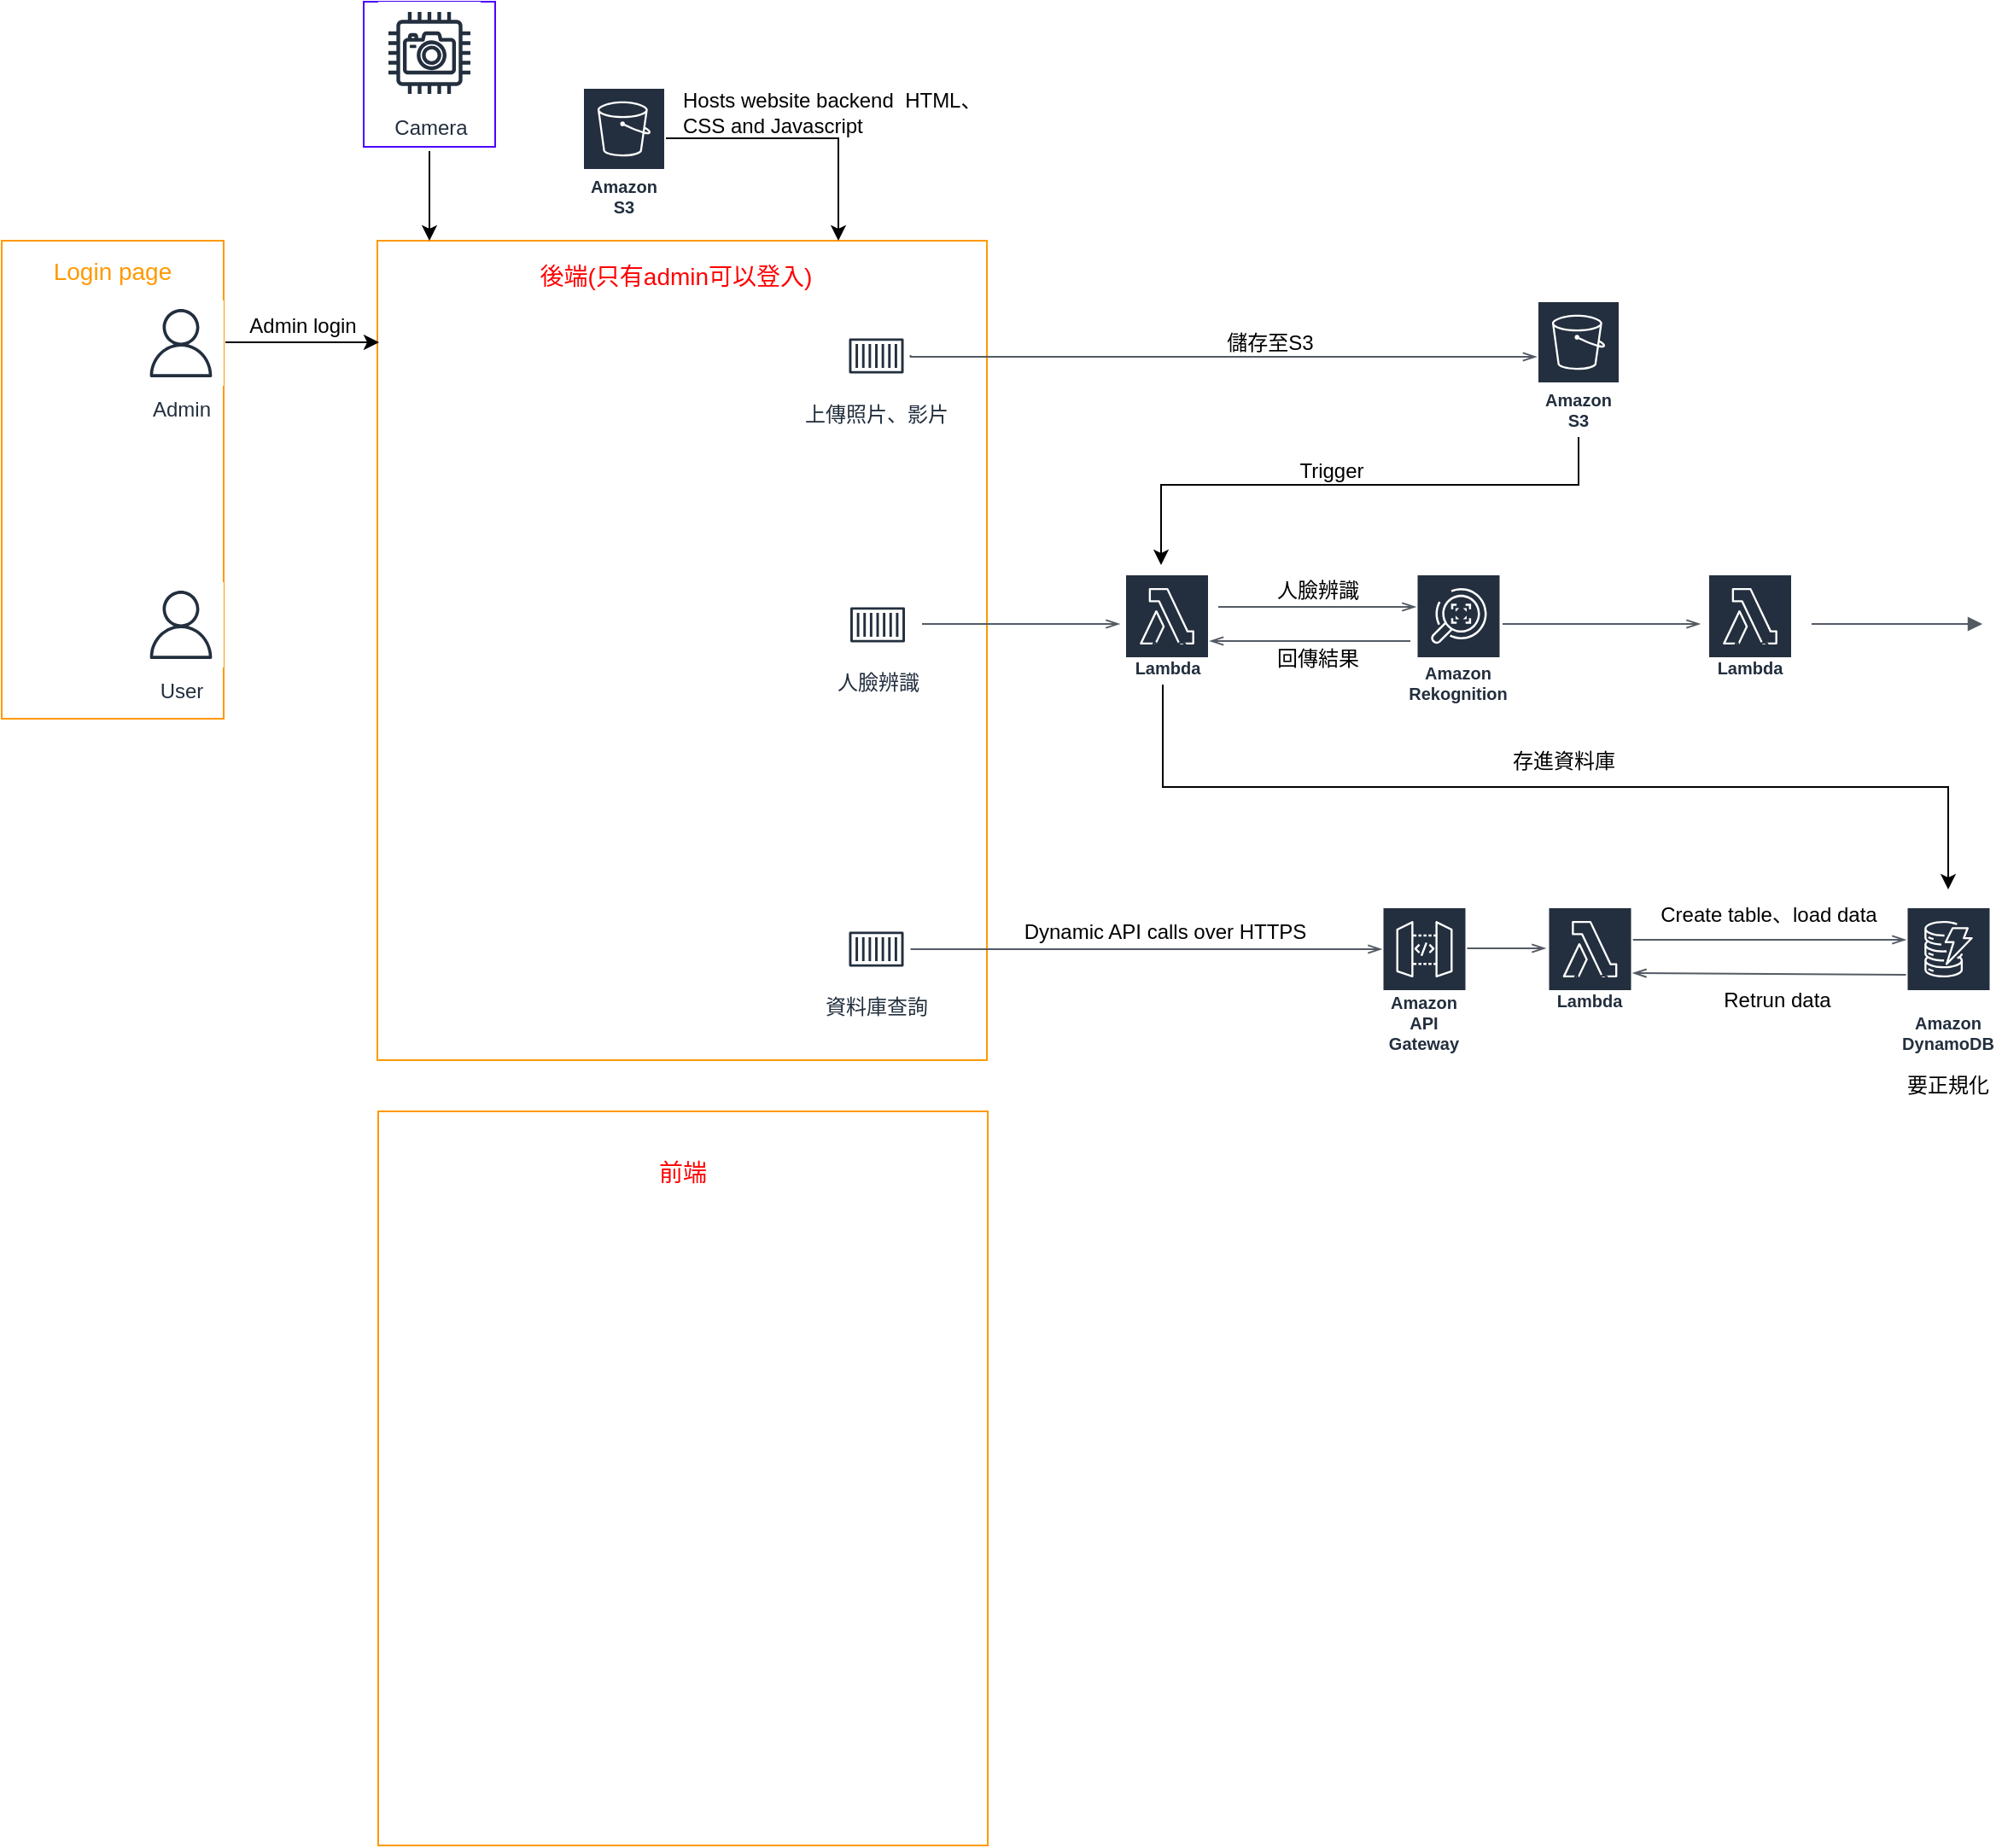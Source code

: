 <mxfile version="22.1.20" type="github">
  <diagram name="第 1 页" id="VFCjEm5W6MaqiMix1aKl">
    <mxGraphModel dx="2261" dy="1949" grid="1" gridSize="10" guides="1" tooltips="1" connect="1" arrows="1" fold="1" page="1" pageScale="1" pageWidth="827" pageHeight="1169" math="0" shadow="0">
      <root>
        <mxCell id="0" />
        <mxCell id="1" parent="0" />
        <mxCell id="pPQGrUG8o8pBh9T2TDlA-16" value="" style="outlineConnect=0;gradientColor=none;html=1;whiteSpace=wrap;fontSize=12;fontStyle=0;strokeColor=#FF9900;fillColor=none;verticalAlign=top;align=center;fontColor=#FF9900;dashed=0;spacingTop=3;" parent="1" vertex="1">
          <mxGeometry x="70.5" y="600" width="357" height="430" as="geometry" />
        </mxCell>
        <mxCell id="O1jKtoPmyAMp938oBS-_-8" value="" style="outlineConnect=0;gradientColor=none;html=1;whiteSpace=wrap;fontSize=12;fontStyle=0;strokeColor=#FF9900;fillColor=none;verticalAlign=top;align=center;fontColor=#FF9900;dashed=0;spacingTop=3;" parent="1" vertex="1">
          <mxGeometry x="70" y="90" width="357" height="480" as="geometry" />
        </mxCell>
        <mxCell id="O1jKtoPmyAMp938oBS-_-39" value="&lt;font style=&quot;font-size: 14px;&quot;&gt;Login page&lt;/font&gt;" style="outlineConnect=0;gradientColor=none;html=1;whiteSpace=wrap;fontSize=12;fontStyle=0;strokeColor=#FF9900;fillColor=none;verticalAlign=top;align=center;fontColor=#FF9900;dashed=0;spacingTop=3;" parent="1" vertex="1">
          <mxGeometry x="-150" y="90" width="130" height="280" as="geometry" />
        </mxCell>
        <mxCell id="O1jKtoPmyAMp938oBS-_-44" style="edgeStyle=orthogonalEdgeStyle;rounded=0;orthogonalLoop=1;jettySize=auto;html=1;" parent="1" edge="1">
          <mxGeometry relative="1" as="geometry">
            <mxPoint x="71" y="149.5" as="targetPoint" />
            <mxPoint x="-19" y="149.5" as="sourcePoint" />
          </mxGeometry>
        </mxCell>
        <mxCell id="O1jKtoPmyAMp938oBS-_-2" value="Admin&lt;br&gt;" style="sketch=0;outlineConnect=0;fontColor=#232F3E;gradientColor=none;strokeColor=#232F3E;fillColor=#ffffff;dashed=0;verticalLabelPosition=bottom;verticalAlign=top;align=center;html=1;fontSize=12;fontStyle=0;aspect=fixed;shape=mxgraph.aws4.resourceIcon;resIcon=mxgraph.aws4.user;" parent="1" vertex="1">
          <mxGeometry x="-70" y="125" width="50" height="50" as="geometry" />
        </mxCell>
        <mxCell id="O1jKtoPmyAMp938oBS-_-15" value="資料庫查詢" style="sketch=0;outlineConnect=0;fontColor=#232F3E;gradientColor=none;strokeColor=#232F3E;fillColor=#ffffff;dashed=0;verticalLabelPosition=bottom;verticalAlign=top;align=center;html=1;fontSize=12;fontStyle=0;aspect=fixed;shape=mxgraph.aws4.resourceIcon;resIcon=mxgraph.aws4.container_1;" parent="1" vertex="1">
          <mxGeometry x="342.25" y="485" width="40" height="40" as="geometry" />
        </mxCell>
        <mxCell id="O1jKtoPmyAMp938oBS-_-17" value="人臉辨識" style="sketch=0;outlineConnect=0;fontColor=#232F3E;gradientColor=none;strokeColor=#232F3E;fillColor=#ffffff;dashed=0;verticalLabelPosition=bottom;verticalAlign=top;align=center;html=1;fontSize=12;fontStyle=0;aspect=fixed;shape=mxgraph.aws4.resourceIcon;resIcon=mxgraph.aws4.container_1;" parent="1" vertex="1">
          <mxGeometry x="343" y="295" width="40" height="40" as="geometry" />
        </mxCell>
        <mxCell id="O1jKtoPmyAMp938oBS-_-25" style="edgeStyle=orthogonalEdgeStyle;rounded=0;orthogonalLoop=1;jettySize=auto;html=1;exitX=0.5;exitY=1;exitDx=0;exitDy=0;" parent="1" edge="1">
          <mxGeometry relative="1" as="geometry">
            <mxPoint x="316.75" y="157.5" as="sourcePoint" />
            <mxPoint x="316.75" y="157.5" as="targetPoint" />
          </mxGeometry>
        </mxCell>
        <mxCell id="O1jKtoPmyAMp938oBS-_-31" value="Amazon DynamoDB" style="sketch=0;outlineConnect=0;fontColor=#232F3E;gradientColor=none;strokeColor=#ffffff;fillColor=#232F3E;dashed=0;verticalLabelPosition=middle;verticalAlign=bottom;align=center;html=1;whiteSpace=wrap;fontSize=10;fontStyle=1;spacing=3;shape=mxgraph.aws4.productIcon;prIcon=mxgraph.aws4.dynamodb;" parent="1" vertex="1">
          <mxGeometry x="965.25" y="480" width="50" height="90" as="geometry" />
        </mxCell>
        <mxCell id="O1jKtoPmyAMp938oBS-_-34" value="Retrun data" style="text;html=1;strokeColor=none;fillColor=none;align=center;verticalAlign=middle;whiteSpace=wrap;rounded=0;" parent="1" vertex="1">
          <mxGeometry x="855.25" y="520" width="70" height="30" as="geometry" />
        </mxCell>
        <mxCell id="O1jKtoPmyAMp938oBS-_-35" value="" style="edgeStyle=orthogonalEdgeStyle;html=1;endArrow=openThin;elbow=vertical;startArrow=none;endFill=0;strokeColor=#545B64;rounded=0;entryX=0;entryY=0.222;entryDx=0;entryDy=0;entryPerimeter=0;" parent="1" edge="1">
          <mxGeometry width="100" relative="1" as="geometry">
            <mxPoint x="805.25" y="499.52" as="sourcePoint" />
            <mxPoint x="965.25" y="499.5" as="targetPoint" />
          </mxGeometry>
        </mxCell>
        <mxCell id="O1jKtoPmyAMp938oBS-_-36" value="Create table、load data" style="text;html=1;strokeColor=none;fillColor=none;align=center;verticalAlign=middle;whiteSpace=wrap;rounded=0;" parent="1" vertex="1">
          <mxGeometry x="815.25" y="470" width="140" height="30" as="geometry" />
        </mxCell>
        <mxCell id="O1jKtoPmyAMp938oBS-_-37" value="Amazon S3" style="sketch=0;outlineConnect=0;fontColor=#232F3E;gradientColor=none;strokeColor=#ffffff;fillColor=#232F3E;dashed=0;verticalLabelPosition=middle;verticalAlign=bottom;align=center;html=1;whiteSpace=wrap;fontSize=10;fontStyle=1;spacing=3;shape=mxgraph.aws4.productIcon;prIcon=mxgraph.aws4.s3;" parent="1" vertex="1">
          <mxGeometry x="190" width="49" height="80" as="geometry" />
        </mxCell>
        <mxCell id="O1jKtoPmyAMp938oBS-_-38" value="Hosts website backend&amp;nbsp; HTML、CSS and Javascript&amp;nbsp;&amp;nbsp;" style="text;html=1;strokeColor=none;fillColor=none;align=left;verticalAlign=middle;whiteSpace=wrap;rounded=0;" parent="1" vertex="1">
          <mxGeometry x="247" width="201" height="30" as="geometry" />
        </mxCell>
        <mxCell id="O1jKtoPmyAMp938oBS-_-40" value="User" style="sketch=0;outlineConnect=0;fontColor=#232F3E;gradientColor=none;strokeColor=#232F3E;fillColor=#ffffff;dashed=0;verticalLabelPosition=bottom;verticalAlign=top;align=center;html=1;fontSize=12;fontStyle=0;aspect=fixed;shape=mxgraph.aws4.resourceIcon;resIcon=mxgraph.aws4.user;" parent="1" vertex="1">
          <mxGeometry x="-70" y="290" width="50" height="50" as="geometry" />
        </mxCell>
        <mxCell id="O1jKtoPmyAMp938oBS-_-45" value="Admin login" style="text;html=1;strokeColor=none;fillColor=none;align=center;verticalAlign=middle;whiteSpace=wrap;rounded=0;" parent="1" vertex="1">
          <mxGeometry x="-9" y="125" width="71" height="30" as="geometry" />
        </mxCell>
        <mxCell id="O1jKtoPmyAMp938oBS-_-46" value="要正規化" style="text;html=1;strokeColor=none;fillColor=none;align=center;verticalAlign=middle;whiteSpace=wrap;rounded=0;" parent="1" vertex="1">
          <mxGeometry x="960.25" y="570" width="60" height="30" as="geometry" />
        </mxCell>
        <mxCell id="O1jKtoPmyAMp938oBS-_-47" value="Amazon Rekognition" style="sketch=0;outlineConnect=0;fontColor=#232F3E;gradientColor=none;strokeColor=#ffffff;fillColor=#232F3E;dashed=0;verticalLabelPosition=middle;verticalAlign=bottom;align=center;html=1;whiteSpace=wrap;fontSize=10;fontStyle=1;spacing=3;shape=mxgraph.aws4.productIcon;prIcon=mxgraph.aws4.rekognition;" parent="1" vertex="1">
          <mxGeometry x="678.25" y="285" width="50" height="80" as="geometry" />
        </mxCell>
        <mxCell id="a6JBxLxwtquYG9cKJR-4-1" value="AWS Lambda" style="sketch=0;outlineConnect=0;fontColor=#232F3E;gradientColor=none;strokeColor=#ffffff;fillColor=#232F3E;dashed=0;verticalLabelPosition=middle;verticalAlign=bottom;align=center;html=1;whiteSpace=wrap;fontSize=10;fontStyle=1;spacing=3;shape=mxgraph.aws4.productIcon;prIcon=mxgraph.aws4.lambda;" parent="1" vertex="1">
          <mxGeometry x="755.25" y="480" width="50" height="65" as="geometry" />
        </mxCell>
        <mxCell id="a6JBxLxwtquYG9cKJR-4-6" value="Amazon API Gateway" style="sketch=0;outlineConnect=0;fontColor=#232F3E;gradientColor=none;strokeColor=#ffffff;fillColor=#232F3E;dashed=0;verticalLabelPosition=middle;verticalAlign=bottom;align=center;html=1;whiteSpace=wrap;fontSize=10;fontStyle=1;spacing=3;shape=mxgraph.aws4.productIcon;prIcon=mxgraph.aws4.api_gateway;" parent="1" vertex="1">
          <mxGeometry x="658.25" y="480" width="50" height="90" as="geometry" />
        </mxCell>
        <mxCell id="a6JBxLxwtquYG9cKJR-4-8" value="" style="edgeStyle=orthogonalEdgeStyle;html=1;endArrow=openThin;elbow=vertical;startArrow=none;endFill=0;strokeColor=#545B64;rounded=0;" parent="1" source="O1jKtoPmyAMp938oBS-_-15" edge="1">
          <mxGeometry width="100" relative="1" as="geometry">
            <mxPoint x="422.25" y="505" as="sourcePoint" />
            <mxPoint x="658.25" y="505" as="targetPoint" />
          </mxGeometry>
        </mxCell>
        <mxCell id="a6JBxLxwtquYG9cKJR-4-14" value="" style="edgeStyle=orthogonalEdgeStyle;html=1;endArrow=none;elbow=vertical;startArrow=openThin;startFill=0;strokeColor=#545B64;rounded=0;entryX=0;entryY=0.444;entryDx=0;entryDy=0;entryPerimeter=0;" parent="1" target="O1jKtoPmyAMp938oBS-_-31" edge="1">
          <mxGeometry width="100" relative="1" as="geometry">
            <mxPoint x="805.25" y="519" as="sourcePoint" />
            <mxPoint x="905.25" y="519" as="targetPoint" />
          </mxGeometry>
        </mxCell>
        <mxCell id="a6JBxLxwtquYG9cKJR-4-15" value="" style="edgeStyle=orthogonalEdgeStyle;html=1;endArrow=openThin;elbow=vertical;startArrow=none;endFill=0;strokeColor=#545B64;rounded=0;" parent="1" edge="1">
          <mxGeometry width="100" relative="1" as="geometry">
            <mxPoint x="708.25" y="504.5" as="sourcePoint" />
            <mxPoint x="754.25" y="504.5" as="targetPoint" />
          </mxGeometry>
        </mxCell>
        <mxCell id="a6JBxLxwtquYG9cKJR-4-17" value="Dynamic API calls over HTTPS" style="text;html=1;strokeColor=none;fillColor=none;align=center;verticalAlign=middle;whiteSpace=wrap;rounded=0;" parent="1" vertex="1">
          <mxGeometry x="435.25" y="480" width="193" height="30" as="geometry" />
        </mxCell>
        <mxCell id="a6JBxLxwtquYG9cKJR-4-18" style="edgeStyle=orthogonalEdgeStyle;rounded=0;orthogonalLoop=1;jettySize=auto;html=1;" parent="1" source="O1jKtoPmyAMp938oBS-_-37" edge="1">
          <mxGeometry relative="1" as="geometry">
            <mxPoint x="340" y="90" as="targetPoint" />
            <Array as="points">
              <mxPoint x="340" y="30" />
              <mxPoint x="340" y="90" />
            </Array>
          </mxGeometry>
        </mxCell>
        <mxCell id="pPQGrUG8o8pBh9T2TDlA-6" style="edgeStyle=orthogonalEdgeStyle;rounded=0;orthogonalLoop=1;jettySize=auto;html=1;" parent="1" source="a6JBxLxwtquYG9cKJR-4-19" edge="1">
          <mxGeometry relative="1" as="geometry">
            <mxPoint x="529" y="280" as="targetPoint" />
            <Array as="points">
              <mxPoint x="774" y="233" />
              <mxPoint x="529" y="233" />
              <mxPoint x="529" y="260" />
            </Array>
          </mxGeometry>
        </mxCell>
        <mxCell id="a6JBxLxwtquYG9cKJR-4-19" value="Amazon S3" style="sketch=0;outlineConnect=0;fontColor=#232F3E;gradientColor=none;strokeColor=#ffffff;fillColor=#232F3E;dashed=0;verticalLabelPosition=middle;verticalAlign=bottom;align=center;html=1;whiteSpace=wrap;fontSize=10;fontStyle=1;spacing=3;shape=mxgraph.aws4.productIcon;prIcon=mxgraph.aws4.s3;" parent="1" vertex="1">
          <mxGeometry x="749" y="125" width="49" height="80" as="geometry" />
        </mxCell>
        <mxCell id="a6JBxLxwtquYG9cKJR-4-24" value="上傳照片、影片" style="sketch=0;outlineConnect=0;fontColor=#232F3E;gradientColor=none;strokeColor=#232F3E;fillColor=#ffffff;dashed=0;verticalLabelPosition=bottom;verticalAlign=top;align=center;html=1;fontSize=12;fontStyle=0;aspect=fixed;shape=mxgraph.aws4.resourceIcon;resIcon=mxgraph.aws4.container_1;" parent="1" vertex="1">
          <mxGeometry x="342.25" y="137.5" width="40" height="40" as="geometry" />
        </mxCell>
        <mxCell id="a6JBxLxwtquYG9cKJR-4-30" value="儲存至S3" style="text;html=1;strokeColor=none;fillColor=none;align=center;verticalAlign=middle;whiteSpace=wrap;rounded=0;" parent="1" vertex="1">
          <mxGeometry x="507.5" y="135" width="170" height="30" as="geometry" />
        </mxCell>
        <mxCell id="a6JBxLxwtquYG9cKJR-4-31" value="" style="edgeStyle=orthogonalEdgeStyle;html=1;endArrow=openThin;elbow=vertical;startArrow=none;endFill=0;strokeColor=#545B64;rounded=0;" parent="1" target="a6JBxLxwtquYG9cKJR-4-19" edge="1">
          <mxGeometry width="100" relative="1" as="geometry">
            <mxPoint x="382.25" y="157" as="sourcePoint" />
            <mxPoint x="498.25" y="157" as="targetPoint" />
            <Array as="points">
              <mxPoint x="382" y="158" />
            </Array>
          </mxGeometry>
        </mxCell>
        <mxCell id="pPQGrUG8o8pBh9T2TDlA-1" value="AWS Lambda" style="sketch=0;outlineConnect=0;fontColor=#232F3E;gradientColor=none;strokeColor=#ffffff;fillColor=#232F3E;dashed=0;verticalLabelPosition=middle;verticalAlign=bottom;align=center;html=1;whiteSpace=wrap;fontSize=10;fontStyle=1;spacing=3;shape=mxgraph.aws4.productIcon;prIcon=mxgraph.aws4.lambda;" parent="1" vertex="1">
          <mxGeometry x="507.5" y="285" width="50" height="65" as="geometry" />
        </mxCell>
        <mxCell id="pPQGrUG8o8pBh9T2TDlA-9" style="edgeStyle=orthogonalEdgeStyle;rounded=0;orthogonalLoop=1;jettySize=auto;html=1;" parent="1" edge="1">
          <mxGeometry relative="1" as="geometry">
            <mxPoint x="990" y="470" as="targetPoint" />
            <mxPoint x="530" y="350" as="sourcePoint" />
            <Array as="points">
              <mxPoint x="530" y="410" />
              <mxPoint x="990" y="410" />
            </Array>
          </mxGeometry>
        </mxCell>
        <mxCell id="pPQGrUG8o8pBh9T2TDlA-2" value="AWS Lambda" style="sketch=0;outlineConnect=0;fontColor=#232F3E;gradientColor=none;strokeColor=#ffffff;fillColor=#232F3E;dashed=0;verticalLabelPosition=middle;verticalAlign=bottom;align=center;html=1;whiteSpace=wrap;fontSize=10;fontStyle=1;spacing=3;shape=mxgraph.aws4.productIcon;prIcon=mxgraph.aws4.lambda;" parent="1" vertex="1">
          <mxGeometry x="849" y="285" width="50" height="65" as="geometry" />
        </mxCell>
        <mxCell id="pPQGrUG8o8pBh9T2TDlA-3" value="" style="edgeStyle=orthogonalEdgeStyle;html=1;endArrow=openThin;elbow=vertical;startArrow=none;endFill=0;strokeColor=#545B64;rounded=0;" parent="1" edge="1">
          <mxGeometry width="100" relative="1" as="geometry">
            <mxPoint x="389" y="314.5" as="sourcePoint" />
            <mxPoint x="504.75" y="314.5" as="targetPoint" />
          </mxGeometry>
        </mxCell>
        <mxCell id="pPQGrUG8o8pBh9T2TDlA-4" value="" style="edgeStyle=orthogonalEdgeStyle;html=1;endArrow=openThin;elbow=vertical;startArrow=none;endFill=0;strokeColor=#545B64;rounded=0;" parent="1" edge="1">
          <mxGeometry width="100" relative="1" as="geometry">
            <mxPoint x="562.5" y="304.5" as="sourcePoint" />
            <mxPoint x="678.25" y="304.5" as="targetPoint" />
          </mxGeometry>
        </mxCell>
        <mxCell id="pPQGrUG8o8pBh9T2TDlA-5" value="" style="edgeStyle=orthogonalEdgeStyle;html=1;endArrow=openThin;elbow=vertical;startArrow=none;endFill=0;strokeColor=#545B64;rounded=0;" parent="1" edge="1">
          <mxGeometry width="100" relative="1" as="geometry">
            <mxPoint x="729" y="314.5" as="sourcePoint" />
            <mxPoint x="844.75" y="314.5" as="targetPoint" />
          </mxGeometry>
        </mxCell>
        <mxCell id="pPQGrUG8o8pBh9T2TDlA-7" value="Trigger" style="text;html=1;strokeColor=none;fillColor=none;align=center;verticalAlign=middle;whiteSpace=wrap;rounded=0;" parent="1" vertex="1">
          <mxGeometry x="599" y="210" width="60" height="30" as="geometry" />
        </mxCell>
        <mxCell id="pPQGrUG8o8pBh9T2TDlA-8" value="人臉辨識" style="text;html=1;strokeColor=none;fillColor=none;align=center;verticalAlign=middle;whiteSpace=wrap;rounded=0;" parent="1" vertex="1">
          <mxGeometry x="591" y="280" width="60" height="30" as="geometry" />
        </mxCell>
        <mxCell id="pPQGrUG8o8pBh9T2TDlA-14" value="&lt;font color=&quot;#ff0000&quot; style=&quot;font-size: 14px;&quot;&gt;後端(只有admin可以登入)&lt;/font&gt;" style="text;html=1;strokeColor=none;fillColor=none;align=center;verticalAlign=middle;whiteSpace=wrap;rounded=0;fontSize=16;" parent="1" vertex="1">
          <mxGeometry x="130" y="95" width="230" height="30" as="geometry" />
        </mxCell>
        <mxCell id="pPQGrUG8o8pBh9T2TDlA-15" value="&lt;font color=&quot;#ff0000&quot; style=&quot;font-size: 14px;&quot;&gt;前端&lt;/font&gt;" style="text;html=1;strokeColor=none;fillColor=none;align=center;verticalAlign=middle;whiteSpace=wrap;rounded=0;fontSize=16;" parent="1" vertex="1">
          <mxGeometry x="172.75" y="620" width="151.5" height="30" as="geometry" />
        </mxCell>
        <mxCell id="Vm1vwxEjEGVl82Kh1ue6-1" style="edgeStyle=orthogonalEdgeStyle;rounded=0;orthogonalLoop=1;jettySize=auto;html=1;" edge="1" parent="1" target="O1jKtoPmyAMp938oBS-_-8">
          <mxGeometry relative="1" as="geometry">
            <mxPoint x="100.5" y="37.5" as="sourcePoint" />
            <Array as="points">
              <mxPoint x="101" y="90" />
              <mxPoint x="101" y="90" />
            </Array>
          </mxGeometry>
        </mxCell>
        <mxCell id="pPQGrUG8o8pBh9T2TDlA-26" value="" style="outlineConnect=0;gradientColor=none;html=1;whiteSpace=wrap;fontSize=12;fontStyle=0;strokeColor=#4c00ff;fillColor=none;verticalAlign=top;align=center;fontColor=#0062ff;dashed=0;spacingTop=3;" parent="1" vertex="1">
          <mxGeometry x="62" y="-50" width="77" height="85" as="geometry" />
        </mxCell>
        <mxCell id="Vm1vwxEjEGVl82Kh1ue6-2" value="" style="edgeStyle=orthogonalEdgeStyle;html=1;endArrow=none;elbow=vertical;startArrow=openThin;startFill=0;strokeColor=#545B64;rounded=0;" edge="1" parent="1">
          <mxGeometry width="100" relative="1" as="geometry">
            <mxPoint x="557.5" y="324.5" as="sourcePoint" />
            <mxPoint x="675" y="324.5" as="targetPoint" />
          </mxGeometry>
        </mxCell>
        <mxCell id="Vm1vwxEjEGVl82Kh1ue6-3" value="回傳結果" style="text;html=1;strokeColor=none;fillColor=none;align=center;verticalAlign=middle;whiteSpace=wrap;rounded=0;" vertex="1" parent="1">
          <mxGeometry x="570" y="320" width="102" height="30" as="geometry" />
        </mxCell>
        <mxCell id="Vm1vwxEjEGVl82Kh1ue6-5" value="存進資料庫" style="text;html=1;strokeColor=none;fillColor=none;align=center;verticalAlign=middle;whiteSpace=wrap;rounded=0;" vertex="1" parent="1">
          <mxGeometry x="720" y="380" width="90" height="30" as="geometry" />
        </mxCell>
        <mxCell id="Vm1vwxEjEGVl82Kh1ue6-7" value="" style="edgeStyle=orthogonalEdgeStyle;html=1;endArrow=block;elbow=vertical;startArrow=none;endFill=1;strokeColor=#545B64;rounded=0;" edge="1" parent="1">
          <mxGeometry width="100" relative="1" as="geometry">
            <mxPoint x="910" y="314.5" as="sourcePoint" />
            <mxPoint x="1010" y="314.5" as="targetPoint" />
          </mxGeometry>
        </mxCell>
        <mxCell id="Vm1vwxEjEGVl82Kh1ue6-8" value="Camera" style="sketch=0;outlineConnect=0;fontColor=#232F3E;gradientColor=none;strokeColor=#232F3E;fillColor=#ffffff;dashed=0;verticalLabelPosition=bottom;verticalAlign=top;align=center;html=1;fontSize=12;fontStyle=0;aspect=fixed;shape=mxgraph.aws4.resourceIcon;resIcon=mxgraph.aws4.camera;" vertex="1" parent="1">
          <mxGeometry x="70.5" y="-50" width="60" height="60" as="geometry" />
        </mxCell>
      </root>
    </mxGraphModel>
  </diagram>
</mxfile>
